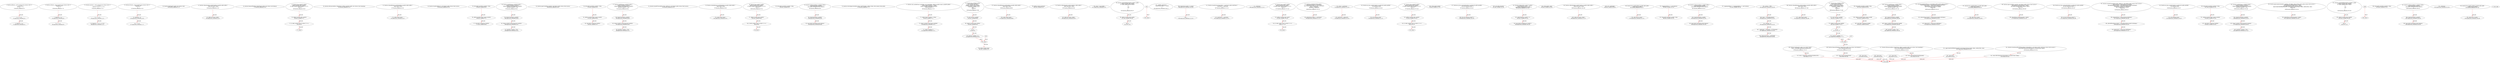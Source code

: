 digraph  {
13 [label="2_ function add(uint a, uint b) internal pure returns (uint c) {\n        c = a + b;\n        require(c >= a);\n    }\n13-function_definition-3-6", method="add(uint a,uint b)", type_label=function_definition];
31 [label="3_ c = a + b;\n31-expression_statement-4-4", method="add(uint a,uint b)", type_label=expression_statement];
37 [label="4_ require(c >= a);\n37-expression_statement-5-5", method="add(uint a,uint b)", type_label=expression_statement];
44 [label="6_ function sub(uint a, uint b) internal pure returns (uint c) {\n        require(b <= a);\n        c = a - b;\n    }\n44-function_definition-7-10", method="sub(uint a,uint b)", type_label=function_definition];
62 [label="7_ require(b <= a);\n62-expression_statement-8-8", method="sub(uint a,uint b)", type_label=expression_statement];
69 [label="8_ c = a - b;\n69-expression_statement-9-9", method="sub(uint a,uint b)", type_label=expression_statement];
75 [label="10_ function mul(uint a, uint b) internal pure returns (uint c) {\n        c = a * b;\n        require(a == 0 || c / a == b);\n    }\n75-function_definition-11-14", method="mul(uint a,uint b)", type_label=function_definition];
93 [label="11_ c = a * b;\n93-expression_statement-12-12", method="mul(uint a,uint b)", type_label=expression_statement];
99 [label="12_ require(a == 0 || c / a == b);\n99-expression_statement-13-13", method="mul(uint a,uint b)", type_label=expression_statement];
112 [label="14_ function div(uint a, uint b) internal pure returns (uint c) {\n        require(b > 0);\n        c = a / b;\n    }\n112-function_definition-15-18", method="div(uint a,uint b)", type_label=function_definition];
130 [label="15_ require(b > 0);\n130-expression_statement-16-16", method="div(uint a,uint b)", type_label=expression_statement];
137 [label="16_ c = a / b;\n137-expression_statement-17-17", method="div(uint a,uint b)", type_label=expression_statement];
146 [label="20_ function totalSupply() public view returns (uint);\n146-function_definition-21-21", method="totalSupply()", type_label=function_definition];
154 [label="21_ function callnotchecked_unchk25(address payable callee) public {\n    callee.call.value(1 ether);\n  }\n154-function_definition-22-24", method="callnotchecked_unchk25(address payable callee)", type_label=function_definition];
162 [label="22_ callee.call.value(1 ether);\n162-expression_statement-23-23", method="callnotchecked_unchk25(address payable callee)", type_label=expression_statement];
172 [label="24_ function balanceOf(address tokenOwner) public view returns (uint balance);\n172-function_definition-25-25", method="balanceOf(address tokenOwner)", type_label=function_definition];
185 [label="25_ function bug_unchk19() public{\naddress payable addr_unchk19;\nif (!addr_unchk19.send (10 ether) || 1==1)\n	{revert();}\n}\n185-function_definition-26-30", method="bug_unchk19()", type_label=function_definition];
189 [label="26_ address payable addr_unchk19;\n189-new_variable-27-27", method="bug_unchk19()", type_label=new_variable];
194 [label="27_ if_!addr_unchk19.send (10 ether) || 1==1\n194-if-28-29", method="bug_unchk19()", type_label=if];
1741 [label="27_ end_if", method="bug_unchk19()", type_label=end_if];
210 [label="30_ function allowance(address tokenOwner, address spender) public view returns (uint remaining);\n210-function_definition-31-31", method="allowance(address tokenOwner,address spender)", type_label=function_definition];
227 [label="31_ function unhandledsend_unchk26(address payable callee) public {\n    callee.send(5 ether);\n  }\n227-function_definition-32-34", method="unhandledsend_unchk26(address payable callee)", type_label=function_definition];
235 [label="32_ callee.send(5 ether);\n235-expression_statement-33-33", method="unhandledsend_unchk26(address payable callee)", type_label=expression_statement];
243 [label="34_ function transfer(address to, uint tokens) public returns (bool success);\n243-function_definition-35-35", method="transfer(address to,uint tokens)", type_label=function_definition];
259 [label="35_ bool public payedOut_unchk20 = false;\n259-new_variable-36-36", method="", type_label=new_variable];
266 [label="36_ address payable public winner_unchk20;\n266-new_variable-37-37", method="", type_label=new_variable];
271 [label="37_ uint public winAmount_unchk20;\n271-new_variable-38-38", method="", type_label=new_variable];
276 [label="38_ function sendToWinner_unchk20() public {\n        require(!payedOut_unchk20);\n        winner_unchk20.send(winAmount_unchk20);\n        payedOut_unchk20 = true;\n    }\n276-function_definition-39-43", method="sendToWinner_unchk20()", type_label=function_definition];
280 [label="39_ require(!payedOut_unchk20);\n280-expression_statement-40-40", method="sendToWinner_unchk20()", type_label=expression_statement];
286 [label="40_ winner_unchk20.send(winAmount_unchk20);\n286-expression_statement-41-41", method="sendToWinner_unchk20()", type_label=expression_statement];
293 [label="41_ payedOut_unchk20 = true;\n293-expression_statement-42-42", method="sendToWinner_unchk20()", type_label=expression_statement];
298 [label="43_ function approve(address spender, uint tokens) public returns (bool success);\n298-function_definition-44-44", method="approve(address spender,uint tokens)", type_label=function_definition];
314 [label="44_ bool public payedOut_unchk32 = false;\n314-new_variable-45-45", method="", type_label=new_variable];
321 [label="45_ address payable public winner_unchk32;\n321-new_variable-46-46", method="", type_label=new_variable];
326 [label="46_ uint public winAmount_unchk32;\n326-new_variable-47-47", method="", type_label=new_variable];
331 [label="47_ function sendToWinner_unchk32() public {\n        require(!payedOut_unchk32);\n        winner_unchk32.send(winAmount_unchk32);\n        payedOut_unchk32 = true;\n    }\n331-function_definition-48-52", method="sendToWinner_unchk32()", type_label=function_definition];
335 [label="48_ require(!payedOut_unchk32);\n335-expression_statement-49-49", method="sendToWinner_unchk32()", type_label=expression_statement];
341 [label="49_ winner_unchk32.send(winAmount_unchk32);\n341-expression_statement-50-50", method="sendToWinner_unchk32()", type_label=expression_statement];
348 [label="50_ payedOut_unchk32 = true;\n348-expression_statement-51-51", method="sendToWinner_unchk32()", type_label=expression_statement];
353 [label="52_ function transferFrom(address from, address to, uint tokens) public returns (bool success);\n353-function_definition-53-53", method="transferFrom(address from,address to,uint tokens)", type_label=function_definition];
373 [label="53_ function unhandledsend_unchk38(address payable callee) public {\n    callee.send(5 ether);\n  }\n373-function_definition-54-56", method="unhandledsend_unchk38(address payable callee)", type_label=function_definition];
381 [label="54_ callee.send(5 ether);\n381-expression_statement-55-55", method="unhandledsend_unchk38(address payable callee)", type_label=expression_statement];
389 [label="56_ function bug_unchk31() public{\naddress payable addr_unchk31;\nif (!addr_unchk31.send (10 ether) || 1==1)\n	{revert();}\n}\n389-function_definition-57-61", method="bug_unchk31()", type_label=function_definition];
393 [label="57_ address payable addr_unchk31;\n393-new_variable-58-58", method="bug_unchk31()", type_label=new_variable];
398 [label="58_ if_!addr_unchk31.send (10 ether) || 1==1\n398-if-59-60", method="bug_unchk31()", type_label=if];
1945 [label="58_ end_if", method="bug_unchk31()", type_label=end_if];
428 [label="62_ bool public payedOut_unchk45 = false;\n428-new_variable-63-63", method="", type_label=new_variable];
435 [label="63_ function withdrawLeftOver_unchk45() public {\n        require(payedOut_unchk45);\n        msg.sender.send(address(this).balance);\n    }\n435-function_definition-64-67", method="withdrawLeftOver_unchk45()", type_label=function_definition];
439 [label="64_ require(payedOut_unchk45);\n439-expression_statement-65-65", method="withdrawLeftOver_unchk45()", type_label=expression_statement];
444 [label="65_ msg.sender.send(address(this).balance);\n444-expression_statement-66-66", method="withdrawLeftOver_unchk45()", type_label=expression_statement];
474 [label="70_ function receiveApproval(address from, uint256 tokens, address token, bytes memory data) public;\n474-function_definition-71-71", method="receiveApproval(address from,uint256 tokens,address token,bytes memory data)", type_label=function_definition];
493 [label="71_ function cash_unchk46(uint roundIndex, uint subpotIndex, address payable winner_unchk46) public{\n        uint64 subpot_unchk46 = 3 ether;\n        winner_unchk46.send(subpot_unchk46);   \n        subpot_unchk46= 0;\n}\n493-function_definition-72-76", method="cash_unchk46(uint roundIndex,uint subpotIndex,address payable winner_unchk46)", type_label=function_definition];
509 [label="72_ uint64 subpot_unchk46 = 3 ether;\n509-new_variable-73-73", method="cash_unchk46(uint roundIndex,uint subpotIndex,address payable winner_unchk46)", type_label=new_variable];
516 [label="73_ winner_unchk46.send(subpot_unchk46);\n516-expression_statement-74-74", method="cash_unchk46(uint roundIndex,uint subpotIndex,address payable winner_unchk46)", type_label=expression_statement];
523 [label="74_ subpot_unchk46= 0;\n523-expression_statement-75-75", method="cash_unchk46(uint roundIndex,uint subpotIndex,address payable winner_unchk46)", type_label=expression_statement];
530 [label="78_ function bug_unchk42() public{\nuint receivers_unchk42;\naddress payable addr_unchk42;\nif (!addr_unchk42.send(42 ether))\n	{receivers_unchk42 +=1;}\nelse\n	{revert();}\n}\n530-function_definition-79-86", method="bug_unchk42()", type_label=function_definition];
534 [label="79_ uint receivers_unchk42;\n534-new_variable-80-80", method="bug_unchk42()", type_label=new_variable];
539 [label="80_ address payable addr_unchk42;\n539-new_variable-81-81", method="bug_unchk42()", type_label=new_variable];
544 [label="81_ if\n544-if-82-85", method="bug_unchk42()", type_label=if];
2091 [label="81_ end_if", method="bug_unchk42()", type_label=end_if];
554 [label="82_ receivers_unchk42 +=1;\n554-expression_statement-83-83", method="bug_unchk42()", type_label=expression_statement];
561 [label="86_ address public owner;\n561-new_variable-87-87", method="", type_label=new_variable];
566 [label="87_ function unhandledsend_unchk2(address payable callee) public {\n    callee.send(5 ether);\n  }\n566-function_definition-88-90", method="unhandledsend_unchk2(address payable callee)", type_label=function_definition];
574 [label="88_ callee.send(5 ether);\n574-expression_statement-89-89", method="unhandledsend_unchk2(address payable callee)", type_label=expression_statement];
582 [label="90_ address public newOwner;\n582-new_variable-91-91", method="", type_label=new_variable];
587 [label="91_ function callnotchecked_unchk13(address callee) public {\n    callee.call.value(1 ether);\n  }\n587-function_definition-92-94", method="callnotchecked_unchk13(address callee)", type_label=function_definition];
595 [label="92_ callee.call.value(1 ether);\n595-expression_statement-93-93", method="callnotchecked_unchk13(address callee)", type_label=expression_statement];
617 [label="96_ owner = msg.sender;\n617-expression_statement-97-97", method="", type_label=expression_statement];
623 [label="98_ function UncheckedExternalCall_unchk4 () public\n{  address payable addr_unchk4;\n   if (! addr_unchk4.send (42 ether))  \n      { \n      }\n	else\n      { \n      }\n}\n623-function_definition-99-107", method="UncheckedExternalCall_unchk4()", type_label=function_definition];
627 [label="99_ address payable addr_unchk4;\n627-new_variable-100-100", method="UncheckedExternalCall_unchk4()", type_label=new_variable];
632 [label="100_ if\n632-if-101-106", method="UncheckedExternalCall_unchk4()", type_label=if];
2179 [label="100_ end_if", method="UncheckedExternalCall_unchk4()", type_label=end_if];
643 [label="107_ modifier onlyOwner {\n        require(msg.sender == owner);\n        _;\n    }\n643-expression_statement-108-111", method="", type_label=expression_statement];
646 [label="108_ require(msg.sender == owner);\n646-expression_statement-109-109", method="", type_label=expression_statement];
655 [label="109_ _;\n655-expression_statement-110-110", method="", type_label=expression_statement];
657 [label="111_ function transferOwnership(address _newOwner) public onlyOwner {\n        newOwner = _newOwner;\n    }\n657-function_definition-112-114", method="transferOwnership(address _newOwner)", type_label=function_definition];
664 [label="111_ onlyOwner\n664-expression_statement-112-112", method="transferOwnership(address _newOwner)", type_label=expression_statement];
667 [label="112_ newOwner = _newOwner;\n667-expression_statement-113-113", method="transferOwnership(address _newOwner)", type_label=expression_statement];
671 [label="114_ function bug_unchk7() public{\naddress payable addr_unchk7;\nif (!addr_unchk7.send (10 ether) || 1==1)\n	{revert();}\n}\n671-function_definition-115-119", method="bug_unchk7()", type_label=function_definition];
675 [label="115_ address payable addr_unchk7;\n675-new_variable-116-116", method="bug_unchk7()", type_label=new_variable];
680 [label="116_ if_!addr_unchk7.send (10 ether) || 1==1\n680-if-117-118", method="bug_unchk7()", type_label=if];
2227 [label="116_ end_if", method="bug_unchk7()", type_label=end_if];
696 [label="119_ function acceptOwnership() public {\n        require(msg.sender == newOwner);\n        emit OwnershipTransferred(owner, newOwner);\n        owner = newOwner;\n        newOwner = address(0);\n    }\n696-function_definition-120-125", method="acceptOwnership()", type_label=function_definition];
700 [label="120_ require(msg.sender == newOwner);\n700-expression_statement-121-121", method="acceptOwnership()", type_label=expression_statement];
715 [label="122_ owner = newOwner;\n715-expression_statement-123-123", method="acceptOwnership()", type_label=expression_statement];
719 [label="123_ newOwner = address(0);\n719-expression_statement-124-124", method="acceptOwnership()", type_label=expression_statement];
725 [label="125_ function my_func_unchk23(address payable dst) public payable{\n        dst.send(msg.value);\n    }\n725-function_definition-126-128", method="my_func_unchk23(address payable dst)", type_label=function_definition];
734 [label="126_ dst.send(msg.value);\n734-expression_statement-127-127", method="my_func_unchk23(address payable dst)", type_label=expression_statement];
757 [label="131_ function bug_unchk43() public{\naddress payable addr_unchk43;\nif (!addr_unchk43.send (10 ether) || 1==1)\n	{revert();}\n}\n757-function_definition-132-136", method="bug_unchk43()", type_label=function_definition];
761 [label="132_ address payable addr_unchk43;\n761-new_variable-133-133", method="bug_unchk43()", type_label=new_variable];
766 [label="133_ if_!addr_unchk43.send (10 ether) || 1==1\n766-if-134-135", method="bug_unchk43()", type_label=if];
2313 [label="133_ end_if", method="bug_unchk43()", type_label=end_if];
782 [label="136_ string public symbol;\n782-new_variable-137-137", method="", type_label=new_variable];
787 [label="137_ function my_func_uncheck48(address payable dst) public payable{\n        dst.call.value(msg.value)(\"\");\n    }\n787-function_definition-138-140", method="my_func_uncheck48(address payable dst)", type_label=function_definition];
796 [label="138_ dst.call.value(msg.value)(\"\");\n796-expression_statement-139-139", method="my_func_uncheck48(address payable dst)", type_label=expression_statement];
811 [label="140_ uint public decimals;\n811-new_variable-141-141", method="", type_label=new_variable];
816 [label="141_ function withdrawBal_unchk17 () public{\n	uint64 Balances_unchk17 = 0;\n	msg.sender.send(Balances_unchk17);}\n816-function_definition-142-144", method="withdrawBal_unchk17()", type_label=function_definition];
820 [label="142_ uint64 Balances_unchk17 = 0;\n820-new_variable-143-143", method="withdrawBal_unchk17()", type_label=new_variable];
826 [label="143_ msg.sender.send(Balances_unchk17);\n826-expression_statement-144-144", method="withdrawBal_unchk17()", type_label=expression_statement];
835 [label="144_ string public  name;\n835-new_variable-145-145", method="", type_label=new_variable];
840 [label="145_ function callnotchecked_unchk37(address payable callee) public {\n    callee.call.value(1 ether);\n  }\n840-function_definition-146-148", method="callnotchecked_unchk37(address payable callee)", type_label=function_definition];
848 [label="146_ callee.call.value(1 ether);\n848-expression_statement-147-147", method="callnotchecked_unchk37(address payable callee)", type_label=expression_statement];
858 [label="148_ uint _totalSupply;\n858-new_variable-149-149", method="", type_label=new_variable];
862 [label="149_ function bug_unchk3(address payable addr) public\n      {addr.send (42 ether); }\n862-function_definition-150-151", method="bug_unchk3(address payable addr)", type_label=function_definition];
870 [label="150_ addr.send (42 ether);\n870-expression_statement-151-151", method="bug_unchk3(address payable addr)", type_label=expression_statement];
878 [label="151_ mapping(address => uint) balances;\n878-new_variable-152-152", method="", type_label=new_variable];
884 [label="152_ bool public payedOut_unchk9 = false;\n884-new_variable-153-153", method="", type_label=new_variable];
891 [label="153_ function withdrawLeftOver_unchk9() public {\n        require(payedOut_unchk9);\n        msg.sender.send(address(this).balance);\n    }\n891-function_definition-154-157", method="withdrawLeftOver_unchk9()", type_label=function_definition];
895 [label="154_ require(payedOut_unchk9);\n895-expression_statement-155-155", method="withdrawLeftOver_unchk9()", type_label=expression_statement];
900 [label="155_ msg.sender.send(address(this).balance);\n900-expression_statement-156-156", method="withdrawLeftOver_unchk9()", type_label=expression_statement];
913 [label="157_ mapping(address => mapping(address => uint)) allowed;\n913-new_variable-158-158", method="", type_label=new_variable];
923 [label="159_ symbol = \"FTB\";\n923-expression_statement-160-160", method="", type_label=expression_statement];
928 [label="160_ name = \"ForTheBlockchain\";\n928-expression_statement-161-161", method="", type_label=expression_statement];
933 [label="161_ decimals = 8;\n933-expression_statement-162-162", method="", type_label=expression_statement];
937 [label="162_ _totalSupply =100000000 * 10**(decimals);\n937-expression_statement-163-163", method="", type_label=expression_statement];
946 [label="163_ balances[owner] = _totalSupply;\n946-expression_statement-164-164", method="", type_label=expression_statement];
962 [label="166_ function unhandledsend_unchk14(address payable callee) public {\n    callee.send(5 ether);\n  }\n962-function_definition-167-169", method="unhandledsend_unchk14(address payable callee)", type_label=function_definition];
970 [label="167_ callee.send(5 ether);\n970-expression_statement-168-168", method="unhandledsend_unchk14(address payable callee)", type_label=expression_statement];
978 [label="169_ function totalSupply() public view returns (uint) {\n        return _totalSupply.sub(balances[address(0)]);\n    }\n978-function_definition-170-172", method="totalSupply()", type_label=function_definition];
987 [label="170_ return _totalSupply.sub(balances[address(0)]);\n987-return-171-171", method="totalSupply()", type_label=return];
998 [label="172_ function bug_unchk30() public{\nuint receivers_unchk30;\naddress payable addr_unchk30;\nif (!addr_unchk30.send(42 ether))\n	{receivers_unchk30 +=1;}\nelse\n	{revert();}\n}\n998-function_definition-173-180", method="bug_unchk30()", type_label=function_definition];
1002 [label="173_ uint receivers_unchk30;\n1002-new_variable-174-174", method="bug_unchk30()", type_label=new_variable];
1007 [label="174_ address payable addr_unchk30;\n1007-new_variable-175-175", method="bug_unchk30()", type_label=new_variable];
1012 [label="175_ if\n1012-if-176-179", method="bug_unchk30()", type_label=if];
2559 [label="175_ end_if", method="bug_unchk30()", type_label=end_if];
1022 [label="176_ receivers_unchk30 +=1;\n1022-expression_statement-177-177", method="bug_unchk30()", type_label=expression_statement];
1029 [label="180_ function balanceOf(address tokenOwner) public view returns (uint balance) {\n        return balances[tokenOwner];\n    }\n1029-function_definition-181-183", method="balanceOf(address tokenOwner)", type_label=function_definition];
1043 [label="181_ return balances[tokenOwner];\n1043-return-182-182", method="balanceOf(address tokenOwner)", type_label=return];
1047 [label="183_ bool public payedOut_unchk8 = false;\n1047-new_variable-184-184", method="", type_label=new_variable];
1054 [label="184_ address payable public winner_unchk8;\n1054-new_variable-185-185", method="", type_label=new_variable];
1059 [label="185_ uint public winAmount_unchk8;\n1059-new_variable-186-186", method="", type_label=new_variable];
1064 [label="186_ function sendToWinner_unchk8() public {\n        require(!payedOut_unchk8);\n        winner_unchk8.send(winAmount_unchk8);\n        payedOut_unchk8 = true;\n    }\n1064-function_definition-187-191", method="sendToWinner_unchk8()", type_label=function_definition];
1068 [label="187_ require(!payedOut_unchk8);\n1068-expression_statement-188-188", method="sendToWinner_unchk8()", type_label=expression_statement];
1074 [label="188_ winner_unchk8.send(winAmount_unchk8);\n1074-expression_statement-189-189", method="sendToWinner_unchk8()", type_label=expression_statement];
1081 [label="189_ payedOut_unchk8 = true;\n1081-expression_statement-190-190", method="sendToWinner_unchk8()", type_label=expression_statement];
1086 [label="191_ function transfer(address to, uint tokens) public returns (bool success) {\n        balances[msg.sender] = balances[msg.sender].sub(tokens);\n        balances[to] = balances[to].add(tokens);\n        emit Transfer(msg.sender, to, tokens);\n        return true;\n    }\n1086-function_definition-192-197", method="transfer(address to,uint tokens)", type_label=function_definition];
1103 [label="192_ balances[msg.sender] = balances[msg.sender].sub(tokens);\n1103-expression_statement-193-193", method="transfer(address to,uint tokens)", type_label=expression_statement];
1120 [label="193_ balances[to] = balances[to].add(tokens);\n1120-expression_statement-194-194", method="transfer(address to,uint tokens)", type_label=expression_statement];
1143 [label="195_ return true;\n1143-return-196-196", method="transfer(address to,uint tokens)", type_label=return];
1146 [label="197_ function bug_unchk39(address payable addr) public\n      {addr.send (4 ether); }\n1146-function_definition-198-199", method="bug_unchk39(address payable addr)", type_label=function_definition];
1154 [label="198_ addr.send (4 ether);\n1154-expression_statement-199-199", method="bug_unchk39(address payable addr)", type_label=expression_statement];
1162 [label="199_ function approve(address spender, uint tokens) public returns (bool success) {\n        allowed[msg.sender][spender] = tokens;\n        emit Approval(msg.sender, spender, tokens);\n        return true;\n    }\n1162-function_definition-200-204", method="approve(address spender,uint tokens)", type_label=function_definition];
1179 [label="200_ allowed[msg.sender][spender] = tokens;\n1179-expression_statement-201-201", method="approve(address spender,uint tokens)", type_label=expression_statement];
1199 [label="202_ return true;\n1199-return-203-203", method="approve(address spender,uint tokens)", type_label=return];
1202 [label="204_ function my_func_uncheck36(address payable dst) public payable{\n        dst.call.value(msg.value)(\"\");\n    }\n1202-function_definition-205-207", method="my_func_uncheck36(address payable dst)", type_label=function_definition];
1211 [label="205_ dst.call.value(msg.value)(\"\");\n1211-expression_statement-206-206", method="my_func_uncheck36(address payable dst)", type_label=expression_statement];
1226 [label="207_ function transferFrom(address from, address to, uint tokens) public returns (bool success) {\n        balances[from] = balances[from].sub(tokens);\n        allowed[from][msg.sender] = allowed[from][msg.sender].sub(tokens);\n        balances[to] = balances[to].add(tokens);\n        emit Transfer(from, to, tokens);\n        return true;\n    }\n1226-function_definition-208-214", method="transferFrom(address from,address to,uint tokens)", type_label=function_definition];
1247 [label="208_ balances[from] = balances[from].sub(tokens);\n1247-expression_statement-209-209", method="transferFrom(address from,address to,uint tokens)", type_label=expression_statement];
1260 [label="209_ allowed[from][msg.sender] = allowed[from][msg.sender].sub(tokens);\n1260-expression_statement-210-210", method="transferFrom(address from,address to,uint tokens)", type_label=expression_statement];
1281 [label="210_ balances[to] = balances[to].add(tokens);\n1281-expression_statement-211-211", method="transferFrom(address from,address to,uint tokens)", type_label=expression_statement];
1302 [label="212_ return true;\n1302-return-213-213", method="transferFrom(address from,address to,uint tokens)", type_label=return];
1305 [label="214_ function my_func_unchk35(address payable dst) public payable{\n        dst.send(msg.value);\n    }\n1305-function_definition-215-217", method="my_func_unchk35(address payable dst)", type_label=function_definition];
1314 [label="215_ dst.send(msg.value);\n1314-expression_statement-216-216", method="my_func_unchk35(address payable dst)", type_label=expression_statement];
1323 [label="217_ function allowance(address tokenOwner, address spender) public view returns (uint remaining) {\n        return allowed[tokenOwner][spender];\n    }\n1323-function_definition-218-220", method="allowance(address tokenOwner,address spender)", type_label=function_definition];
1341 [label="218_ return allowed[tokenOwner][spender];\n1341-return-219-219", method="allowance(address tokenOwner,address spender)", type_label=return];
1347 [label="220_ bool public payedOut_unchk44 = false;\n1347-new_variable-221-221", method="", type_label=new_variable];
1354 [label="221_ address payable public winner_unchk44;\n1354-new_variable-222-222", method="", type_label=new_variable];
1359 [label="222_ uint public winAmount_unchk44;\n1359-new_variable-223-223", method="", type_label=new_variable];
1364 [label="223_ function sendToWinner_unchk44() public {\n        require(!payedOut_unchk44);\n        winner_unchk44.send(winAmount_unchk44);\n        payedOut_unchk44 = true;\n    }\n1364-function_definition-224-228", method="sendToWinner_unchk44()", type_label=function_definition];
1368 [label="224_ require(!payedOut_unchk44);\n1368-expression_statement-225-225", method="sendToWinner_unchk44()", type_label=expression_statement];
1374 [label="225_ winner_unchk44.send(winAmount_unchk44);\n1374-expression_statement-226-226", method="sendToWinner_unchk44()", type_label=expression_statement];
1381 [label="226_ payedOut_unchk44 = true;\n1381-expression_statement-227-227", method="sendToWinner_unchk44()", type_label=expression_statement];
1386 [label="228_ function approveAndCall(address spender, uint tokens, bytes memory data) public returns (bool success) {\n        allowed[msg.sender][spender] = tokens;\n        emit Approval(msg.sender, spender, tokens);\n        ApproveAndCallFallBack(spender).receiveApproval(msg.sender, tokens, address(this), data);\n        return true;\n    }\n1386-function_definition-229-234", method="approveAndCall(address spender,uint tokens,bytes memory data)", type_label=function_definition];
1407 [label="229_ allowed[msg.sender][spender] = tokens;\n1407-expression_statement-230-230", method="approveAndCall(address spender,uint tokens,bytes memory data)", type_label=expression_statement];
1427 [label="231_ ApproveAndCallFallBack(spender).receiveApproval(msg.sender, tokens, address(this), data);\n1427-expression_statement-232-232", method="approveAndCall(address spender,uint tokens,bytes memory data)", type_label=expression_statement];
1447 [label="232_ return true;\n1447-return-233-233", method="approveAndCall(address spender,uint tokens,bytes memory data)", type_label=return];
1450 [label="234_ function UncheckedExternalCall_unchk40 () public\n{  address payable addr_unchk40;\n   if (! addr_unchk40.send (2 ether))  \n      { \n      }\n	else\n      { \n      }\n}\n1450-function_definition-235-243", method="UncheckedExternalCall_unchk40()", type_label=function_definition];
1454 [label="235_ address payable addr_unchk40;\n1454-new_variable-236-236", method="UncheckedExternalCall_unchk40()", type_label=new_variable];
1459 [label="236_ if\n1459-if-237-242", method="UncheckedExternalCall_unchk40()", type_label=if];
3006 [label="236_ end_if", method="UncheckedExternalCall_unchk40()", type_label=end_if];
1476 [label="246_ bool public payedOut_unchk33 = false;\n1476-new_variable-247-247", method="", type_label=new_variable];
1483 [label="247_ function withdrawLeftOver_unchk33() public {\n        require(payedOut_unchk33);\n        msg.sender.send(address(this).balance);\n    }\n1483-function_definition-248-251", method="withdrawLeftOver_unchk33()", type_label=function_definition];
1487 [label="248_ require(payedOut_unchk33);\n1487-expression_statement-249-249", method="withdrawLeftOver_unchk33()", type_label=expression_statement];
1492 [label="249_ msg.sender.send(address(this).balance);\n1492-expression_statement-250-250", method="withdrawLeftOver_unchk33()", type_label=expression_statement];
1505 [label="251_ function transferAnyERC20Token(address tokenAddress, uint tokens) public onlyOwner returns (bool success) {\n        return ERC20Interface(tokenAddress).transfer(owner, tokens);\n    }\n1505-function_definition-252-254", method="transferAnyERC20Token(address tokenAddress,uint tokens)", type_label=function_definition];
1516 [label="251_ onlyOwner\n1516-expression_statement-252-252", method="transferAnyERC20Token(address tokenAddress,uint tokens)", type_label=expression_statement];
1524 [label="252_ return ERC20Interface(tokenAddress).transfer(owner, tokens);\n1524-return-253-253", method="transferAnyERC20Token(address tokenAddress,uint tokens)", type_label=return];
1536 [label="254_ function bug_unchk27(address payable addr) public\n      {addr.send (42 ether); }\n1536-function_definition-255-256", method="bug_unchk27(address payable addr)", type_label=function_definition];
1544 [label="255_ addr.send (42 ether);\n1544-expression_statement-256-256", method="bug_unchk27(address payable addr)", type_label=expression_statement];
1 [label="0_ start_node", method="", type_label=start];
2 [label="0_ exit_node", method="", type_label=exit];
559;
642;
1027;
1469;
13 -> 31  [color=red, controlflow_type=next_line, edge_type=CFG_edge, key=0, label=next_line];
31 -> 37  [color=red, controlflow_type=next_line, edge_type=CFG_edge, key=0, label=next_line];
44 -> 62  [color=red, controlflow_type=next_line, edge_type=CFG_edge, key=0, label=next_line];
62 -> 69  [color=red, controlflow_type=next_line, edge_type=CFG_edge, key=0, label=next_line];
75 -> 93  [color=red, controlflow_type=next_line, edge_type=CFG_edge, key=0, label=next_line];
93 -> 99  [color=red, controlflow_type=next_line, edge_type=CFG_edge, key=0, label=next_line];
112 -> 130  [color=red, controlflow_type=next_line, edge_type=CFG_edge, key=0, label=next_line];
130 -> 137  [color=red, controlflow_type=next_line, edge_type=CFG_edge, key=0, label=next_line];
154 -> 162  [color=red, controlflow_type=next_line, edge_type=CFG_edge, key=0, label=next_line];
185 -> 189  [color=red, controlflow_type=next_line, edge_type=CFG_edge, key=0, label=next_line];
189 -> 194  [color=red, controlflow_type=next_line, edge_type=CFG_edge, key=0, label=next_line];
194 -> 1741  [color=red, controlflow_type=neg_next, edge_type=CFG_edge, key=0, label=neg_next];
227 -> 235  [color=red, controlflow_type=next_line, edge_type=CFG_edge, key=0, label=next_line];
259 -> 266  [color=red, controlflow_type=next_line, edge_type=CFG_edge, key=0, label=next_line];
266 -> 271  [color=red, controlflow_type=next_line, edge_type=CFG_edge, key=0, label=next_line];
276 -> 280  [color=red, controlflow_type=next_line, edge_type=CFG_edge, key=0, label=next_line];
280 -> 286  [color=red, controlflow_type=next_line, edge_type=CFG_edge, key=0, label=next_line];
286 -> 293  [color=red, controlflow_type=next_line, edge_type=CFG_edge, key=0, label=next_line];
314 -> 321  [color=red, controlflow_type=next_line, edge_type=CFG_edge, key=0, label=next_line];
321 -> 326  [color=red, controlflow_type=next_line, edge_type=CFG_edge, key=0, label=next_line];
331 -> 335  [color=red, controlflow_type=next_line, edge_type=CFG_edge, key=0, label=next_line];
335 -> 341  [color=red, controlflow_type=next_line, edge_type=CFG_edge, key=0, label=next_line];
341 -> 348  [color=red, controlflow_type=next_line, edge_type=CFG_edge, key=0, label=next_line];
373 -> 381  [color=red, controlflow_type=next_line, edge_type=CFG_edge, key=0, label=next_line];
389 -> 393  [color=red, controlflow_type=next_line, edge_type=CFG_edge, key=0, label=next_line];
393 -> 398  [color=red, controlflow_type=next_line, edge_type=CFG_edge, key=0, label=next_line];
398 -> 1945  [color=red, controlflow_type=neg_next, edge_type=CFG_edge, key=0, label=neg_next];
435 -> 439  [color=red, controlflow_type=next_line, edge_type=CFG_edge, key=0, label=next_line];
439 -> 444  [color=red, controlflow_type=next_line, edge_type=CFG_edge, key=0, label=next_line];
493 -> 509  [color=red, controlflow_type=next_line, edge_type=CFG_edge, key=0, label=next_line];
509 -> 516  [color=red, controlflow_type=next_line, edge_type=CFG_edge, key=0, label=next_line];
516 -> 523  [color=red, controlflow_type=next_line, edge_type=CFG_edge, key=0, label=next_line];
530 -> 534  [color=red, controlflow_type=next_line, edge_type=CFG_edge, key=0, label=next_line];
534 -> 539  [color=red, controlflow_type=next_line, edge_type=CFG_edge, key=0, label=next_line];
539 -> 544  [color=red, controlflow_type=next_line, edge_type=CFG_edge, key=0, label=next_line];
544 -> 554  [color=red, controlflow_type=pos_next, edge_type=CFG_edge, key=0, label=pos_next];
2091 -> 561  [color=red, controlflow_type=next_line, edge_type=CFG_edge, key=0, label=next_line];
554 -> 2091  [color=red, controlflow_type=end_if, edge_type=CFG_edge, key=0, label=end_if];
566 -> 574  [color=red, controlflow_type=next_line, edge_type=CFG_edge, key=0, label=next_line];
587 -> 595  [color=red, controlflow_type=next_line, edge_type=CFG_edge, key=0, label=next_line];
623 -> 627  [color=red, controlflow_type=next_line, edge_type=CFG_edge, key=0, label=next_line];
627 -> 632  [color=red, controlflow_type=next_line, edge_type=CFG_edge, key=0, label=next_line];
646 -> 655  [color=red, controlflow_type=next_line, edge_type=CFG_edge, key=0, label=next_line];
657 -> 667  [color=red, controlflow_type=next_line, edge_type=CFG_edge, key=0, label=next_line];
671 -> 675  [color=red, controlflow_type=next_line, edge_type=CFG_edge, key=0, label=next_line];
675 -> 680  [color=red, controlflow_type=next_line, edge_type=CFG_edge, key=0, label=next_line];
680 -> 2227  [color=red, controlflow_type=neg_next, edge_type=CFG_edge, key=0, label=neg_next];
696 -> 700  [color=red, controlflow_type=next_line, edge_type=CFG_edge, key=0, label=next_line];
715 -> 719  [color=red, controlflow_type=next_line, edge_type=CFG_edge, key=0, label=next_line];
725 -> 734  [color=red, controlflow_type=next_line, edge_type=CFG_edge, key=0, label=next_line];
757 -> 761  [color=red, controlflow_type=next_line, edge_type=CFG_edge, key=0, label=next_line];
761 -> 766  [color=red, controlflow_type=next_line, edge_type=CFG_edge, key=0, label=next_line];
766 -> 2313  [color=red, controlflow_type=neg_next, edge_type=CFG_edge, key=0, label=neg_next];
787 -> 796  [color=red, controlflow_type=next_line, edge_type=CFG_edge, key=0, label=next_line];
816 -> 820  [color=red, controlflow_type=next_line, edge_type=CFG_edge, key=0, label=next_line];
820 -> 826  [color=red, controlflow_type=next_line, edge_type=CFG_edge, key=0, label=next_line];
840 -> 848  [color=red, controlflow_type=next_line, edge_type=CFG_edge, key=0, label=next_line];
862 -> 870  [color=red, controlflow_type=next_line, edge_type=CFG_edge, key=0, label=next_line];
878 -> 884  [color=red, controlflow_type=next_line, edge_type=CFG_edge, key=0, label=next_line];
891 -> 895  [color=red, controlflow_type=next_line, edge_type=CFG_edge, key=0, label=next_line];
895 -> 900  [color=red, controlflow_type=next_line, edge_type=CFG_edge, key=0, label=next_line];
923 -> 928  [color=red, controlflow_type=next_line, edge_type=CFG_edge, key=0, label=next_line];
928 -> 933  [color=red, controlflow_type=next_line, edge_type=CFG_edge, key=0, label=next_line];
933 -> 937  [color=red, controlflow_type=next_line, edge_type=CFG_edge, key=0, label=next_line];
937 -> 946  [color=red, controlflow_type=next_line, edge_type=CFG_edge, key=0, label=next_line];
962 -> 970  [color=red, controlflow_type=next_line, edge_type=CFG_edge, key=0, label=next_line];
978 -> 987  [color=red, controlflow_type=next_line, edge_type=CFG_edge, key=0, label=next_line];
987 -> 2  [color=red, controlflow_type=return_exit, edge_type=CFG_edge, key=0, label=return_exit];
998 -> 1002  [color=red, controlflow_type=next_line, edge_type=CFG_edge, key=0, label=next_line];
1002 -> 1007  [color=red, controlflow_type=next_line, edge_type=CFG_edge, key=0, label=next_line];
1007 -> 1012  [color=red, controlflow_type=next_line, edge_type=CFG_edge, key=0, label=next_line];
1012 -> 1022  [color=red, controlflow_type=pos_next, edge_type=CFG_edge, key=0, label=pos_next];
2559 -> 1029  [color=red, controlflow_type=next_line, edge_type=CFG_edge, key=0, label=next_line];
1022 -> 2559  [color=red, controlflow_type=end_if, edge_type=CFG_edge, key=0, label=end_if];
1029 -> 1043  [color=red, controlflow_type=next_line, edge_type=CFG_edge, key=0, label=next_line];
1043 -> 2  [color=red, controlflow_type=return_exit, edge_type=CFG_edge, key=0, label=return_exit];
1047 -> 1054  [color=red, controlflow_type=next_line, edge_type=CFG_edge, key=0, label=next_line];
1054 -> 1059  [color=red, controlflow_type=next_line, edge_type=CFG_edge, key=0, label=next_line];
1064 -> 1068  [color=red, controlflow_type=next_line, edge_type=CFG_edge, key=0, label=next_line];
1068 -> 1074  [color=red, controlflow_type=next_line, edge_type=CFG_edge, key=0, label=next_line];
1074 -> 1081  [color=red, controlflow_type=next_line, edge_type=CFG_edge, key=0, label=next_line];
1086 -> 1103  [color=red, controlflow_type=next_line, edge_type=CFG_edge, key=0, label=next_line];
1103 -> 1120  [color=red, controlflow_type=next_line, edge_type=CFG_edge, key=0, label=next_line];
1143 -> 2  [color=red, controlflow_type=return_exit, edge_type=CFG_edge, key=0, label=return_exit];
1146 -> 1154  [color=red, controlflow_type=next_line, edge_type=CFG_edge, key=0, label=next_line];
1162 -> 1179  [color=red, controlflow_type=next_line, edge_type=CFG_edge, key=0, label=next_line];
1199 -> 2  [color=red, controlflow_type=return_exit, edge_type=CFG_edge, key=0, label=return_exit];
1202 -> 1211  [color=red, controlflow_type=next_line, edge_type=CFG_edge, key=0, label=next_line];
1226 -> 1247  [color=red, controlflow_type=next_line, edge_type=CFG_edge, key=0, label=next_line];
1247 -> 1260  [color=red, controlflow_type=next_line, edge_type=CFG_edge, key=0, label=next_line];
1260 -> 1281  [color=red, controlflow_type=next_line, edge_type=CFG_edge, key=0, label=next_line];
1302 -> 2  [color=red, controlflow_type=return_exit, edge_type=CFG_edge, key=0, label=return_exit];
1305 -> 1314  [color=red, controlflow_type=next_line, edge_type=CFG_edge, key=0, label=next_line];
1323 -> 1341  [color=red, controlflow_type=next_line, edge_type=CFG_edge, key=0, label=next_line];
1341 -> 2  [color=red, controlflow_type=return_exit, edge_type=CFG_edge, key=0, label=return_exit];
1347 -> 1354  [color=red, controlflow_type=next_line, edge_type=CFG_edge, key=0, label=next_line];
1354 -> 1359  [color=red, controlflow_type=next_line, edge_type=CFG_edge, key=0, label=next_line];
1364 -> 1368  [color=red, controlflow_type=next_line, edge_type=CFG_edge, key=0, label=next_line];
1368 -> 1374  [color=red, controlflow_type=next_line, edge_type=CFG_edge, key=0, label=next_line];
1374 -> 1381  [color=red, controlflow_type=next_line, edge_type=CFG_edge, key=0, label=next_line];
1386 -> 1407  [color=red, controlflow_type=next_line, edge_type=CFG_edge, key=0, label=next_line];
1427 -> 1447  [color=red, controlflow_type=next_line, edge_type=CFG_edge, key=0, label=next_line];
1447 -> 2  [color=red, controlflow_type=return_exit, edge_type=CFG_edge, key=0, label=return_exit];
1450 -> 1454  [color=red, controlflow_type=next_line, edge_type=CFG_edge, key=0, label=next_line];
1454 -> 1459  [color=red, controlflow_type=next_line, edge_type=CFG_edge, key=0, label=next_line];
1483 -> 1487  [color=red, controlflow_type=next_line, edge_type=CFG_edge, key=0, label=next_line];
1487 -> 1492  [color=red, controlflow_type=next_line, edge_type=CFG_edge, key=0, label=next_line];
1505 -> 1524  [color=red, controlflow_type=next_line, edge_type=CFG_edge, key=0, label=next_line];
1524 -> 2  [color=red, controlflow_type=return_exit, edge_type=CFG_edge, key=0, label=return_exit];
1536 -> 1544  [color=red, controlflow_type=next_line, edge_type=CFG_edge, key=0, label=next_line];
559 -> 2091  [color=red, controlflow_type=end_if, edge_type=CFG_edge, key=0, label=end_if];
642 -> 2179  [color=red, controlflow_type=end_if, edge_type=CFG_edge, key=0, label=end_if];
1027 -> 2559  [color=red, controlflow_type=end_if, edge_type=CFG_edge, key=0, label=end_if];
1469 -> 3006  [color=red, controlflow_type=end_if, edge_type=CFG_edge, key=0, label=end_if];
}
